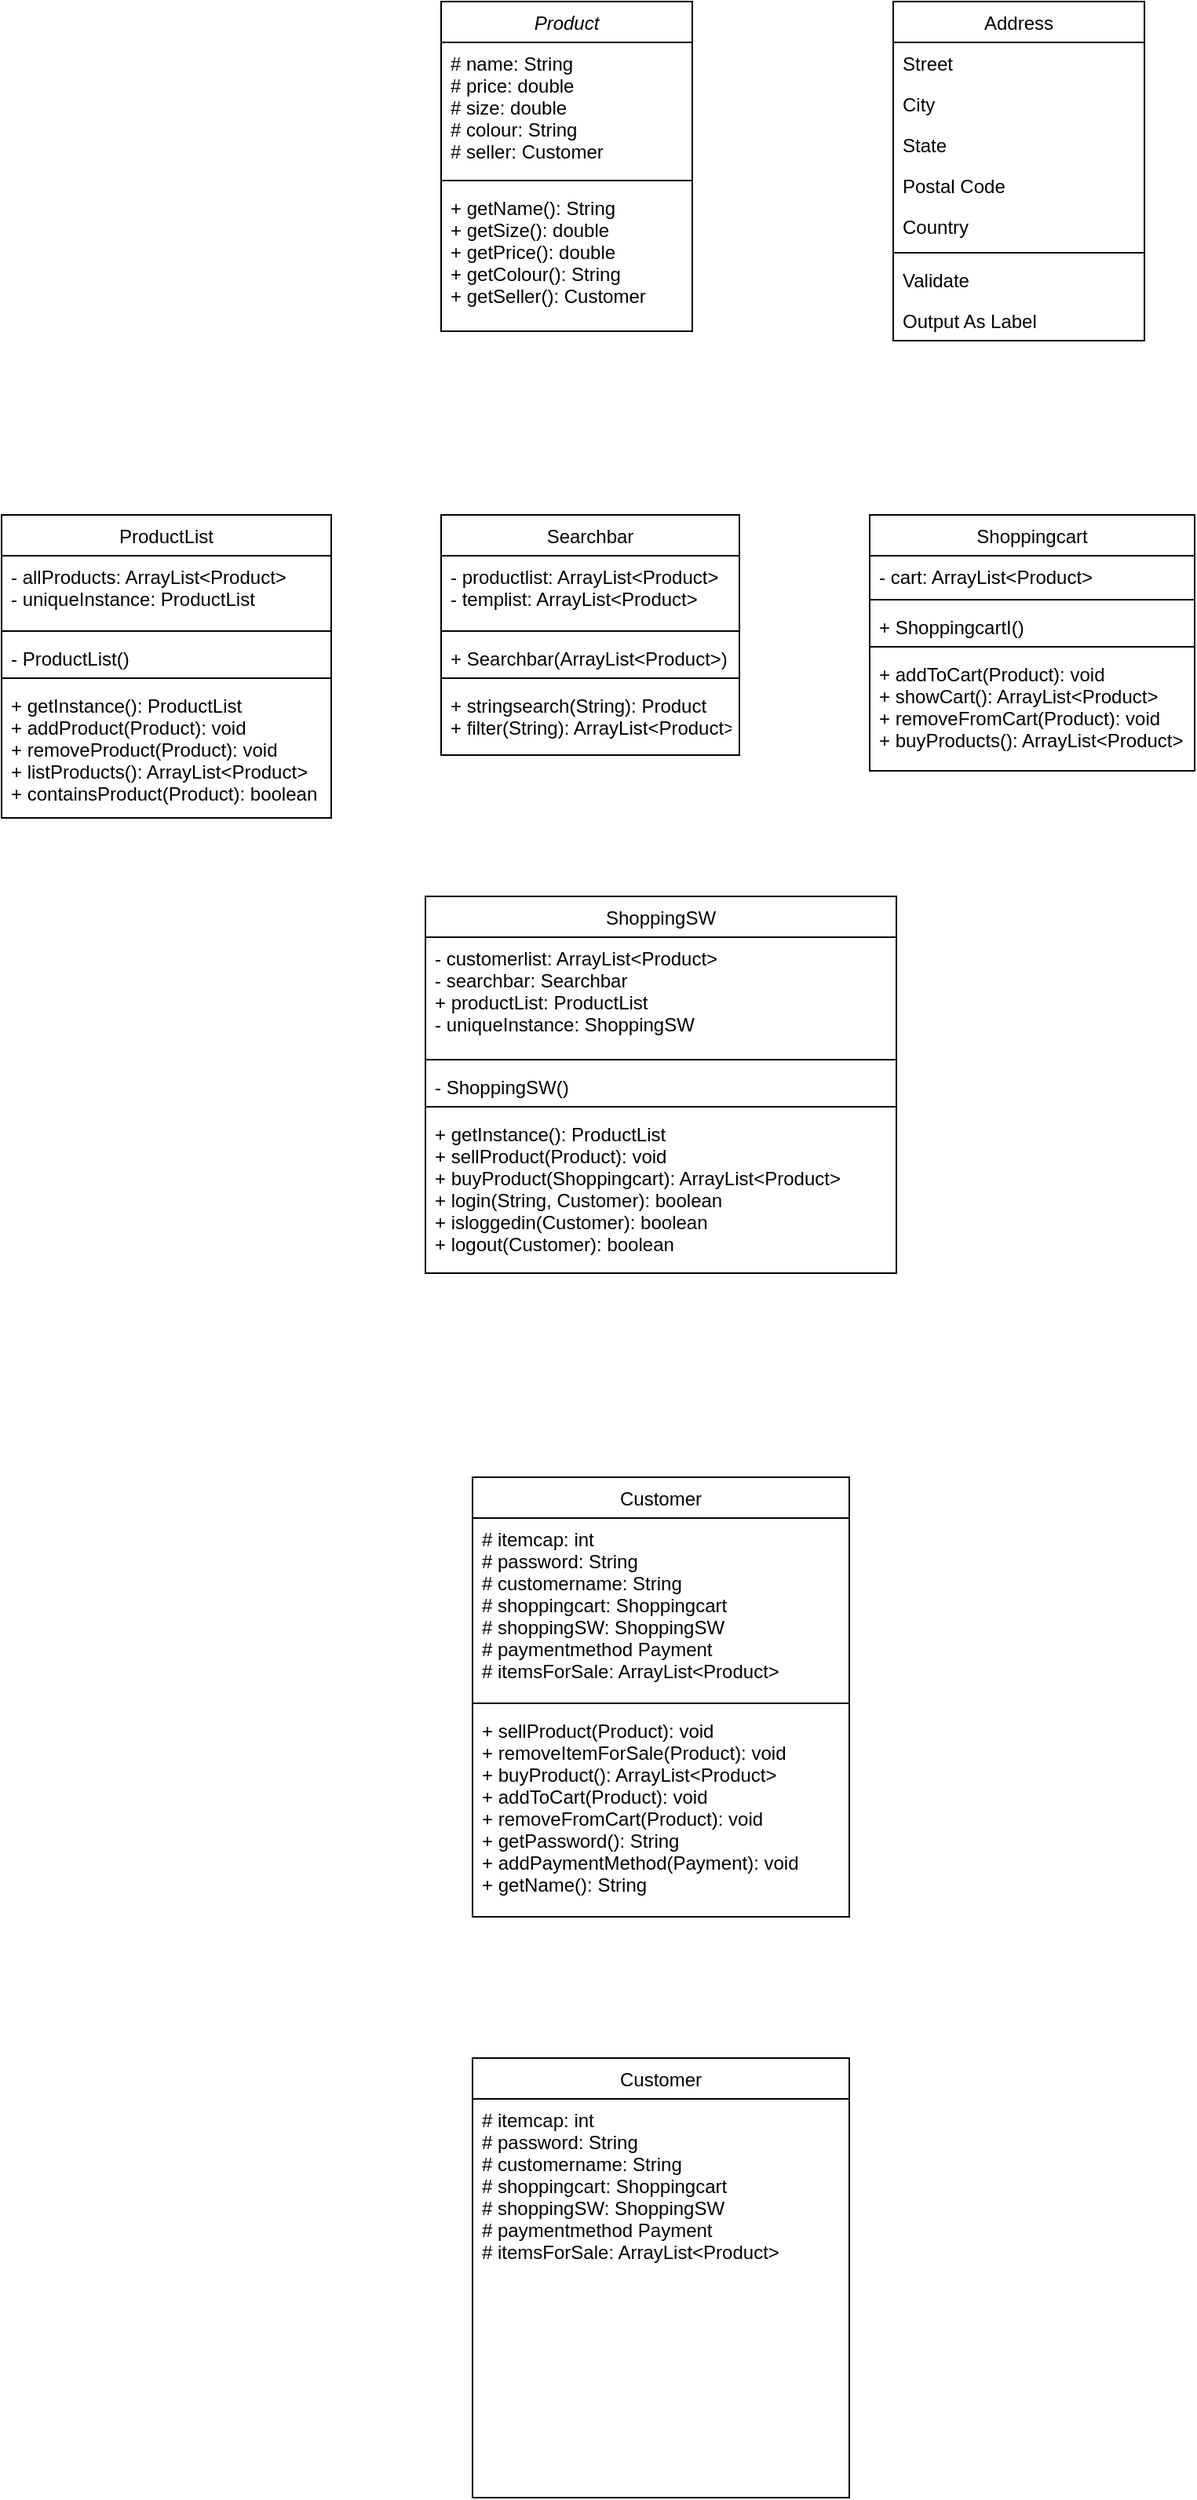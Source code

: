 <mxfile version="13.9.7" type="github">
  <diagram id="C5RBs43oDa-KdzZeNtuy" name="Page-1">
    <mxGraphModel dx="1481" dy="853" grid="1" gridSize="10" guides="1" tooltips="1" connect="1" arrows="1" fold="1" page="1" pageScale="1" pageWidth="827" pageHeight="1169" math="0" shadow="0">
      <root>
        <mxCell id="WIyWlLk6GJQsqaUBKTNV-0" />
        <mxCell id="WIyWlLk6GJQsqaUBKTNV-1" parent="WIyWlLk6GJQsqaUBKTNV-0" />
        <mxCell id="zkfFHV4jXpPFQw0GAbJ--0" value="Product" style="swimlane;fontStyle=2;align=center;verticalAlign=top;childLayout=stackLayout;horizontal=1;startSize=26;horizontalStack=0;resizeParent=1;resizeLast=0;collapsible=1;marginBottom=0;rounded=0;shadow=0;strokeWidth=1;" parent="WIyWlLk6GJQsqaUBKTNV-1" vertex="1">
          <mxGeometry x="220" y="120" width="160" height="210" as="geometry">
            <mxRectangle x="230" y="140" width="160" height="26" as="alternateBounds" />
          </mxGeometry>
        </mxCell>
        <mxCell id="zkfFHV4jXpPFQw0GAbJ--1" value="# name: String&#xa;# price: double&#xa;# size: double&#xa;# colour: String&#xa;# seller: Customer" style="text;align=left;verticalAlign=top;spacingLeft=4;spacingRight=4;overflow=hidden;rotatable=0;points=[[0,0.5],[1,0.5]];portConstraint=eastwest;" parent="zkfFHV4jXpPFQw0GAbJ--0" vertex="1">
          <mxGeometry y="26" width="160" height="84" as="geometry" />
        </mxCell>
        <mxCell id="zkfFHV4jXpPFQw0GAbJ--4" value="" style="line;html=1;strokeWidth=1;align=left;verticalAlign=middle;spacingTop=-1;spacingLeft=3;spacingRight=3;rotatable=0;labelPosition=right;points=[];portConstraint=eastwest;" parent="zkfFHV4jXpPFQw0GAbJ--0" vertex="1">
          <mxGeometry y="110" width="160" height="8" as="geometry" />
        </mxCell>
        <mxCell id="zkfFHV4jXpPFQw0GAbJ--5" value="+ getName(): String&#xa;+ getSize(): double&#xa;+ getPrice(): double&#xa;+ getColour(): String&#xa;+ getSeller(): Customer" style="text;align=left;verticalAlign=top;spacingLeft=4;spacingRight=4;overflow=hidden;rotatable=0;points=[[0,0.5],[1,0.5]];portConstraint=eastwest;" parent="zkfFHV4jXpPFQw0GAbJ--0" vertex="1">
          <mxGeometry y="118" width="160" height="92" as="geometry" />
        </mxCell>
        <mxCell id="zkfFHV4jXpPFQw0GAbJ--6" value="Searchbar" style="swimlane;fontStyle=0;align=center;verticalAlign=top;childLayout=stackLayout;horizontal=1;startSize=26;horizontalStack=0;resizeParent=1;resizeLast=0;collapsible=1;marginBottom=0;rounded=0;shadow=0;strokeWidth=1;" parent="WIyWlLk6GJQsqaUBKTNV-1" vertex="1">
          <mxGeometry x="220" y="447" width="190" height="153" as="geometry">
            <mxRectangle x="130" y="380" width="160" height="26" as="alternateBounds" />
          </mxGeometry>
        </mxCell>
        <mxCell id="zkfFHV4jXpPFQw0GAbJ--7" value="- productlist: ArrayList&lt;Product&gt;&#xa;- templist: ArrayList&lt;Product&gt;&#xa;" style="text;align=left;verticalAlign=top;spacingLeft=4;spacingRight=4;overflow=hidden;rotatable=0;points=[[0,0.5],[1,0.5]];portConstraint=eastwest;" parent="zkfFHV4jXpPFQw0GAbJ--6" vertex="1">
          <mxGeometry y="26" width="190" height="44" as="geometry" />
        </mxCell>
        <mxCell id="zkfFHV4jXpPFQw0GAbJ--9" value="" style="line;html=1;strokeWidth=1;align=left;verticalAlign=middle;spacingTop=-1;spacingLeft=3;spacingRight=3;rotatable=0;labelPosition=right;points=[];portConstraint=eastwest;" parent="zkfFHV4jXpPFQw0GAbJ--6" vertex="1">
          <mxGeometry y="70" width="190" height="8" as="geometry" />
        </mxCell>
        <mxCell id="zkfFHV4jXpPFQw0GAbJ--11" value="+ Searchbar(ArrayList&lt;Product&gt;)" style="text;align=left;verticalAlign=top;spacingLeft=4;spacingRight=4;overflow=hidden;rotatable=0;points=[[0,0.5],[1,0.5]];portConstraint=eastwest;" parent="zkfFHV4jXpPFQw0GAbJ--6" vertex="1">
          <mxGeometry y="78" width="190" height="22" as="geometry" />
        </mxCell>
        <mxCell id="yJvv-XalZOZq7SXCXMbF-12" value="" style="line;html=1;strokeWidth=1;align=left;verticalAlign=middle;spacingTop=-1;spacingLeft=3;spacingRight=3;rotatable=0;labelPosition=right;points=[];portConstraint=eastwest;" vertex="1" parent="zkfFHV4jXpPFQw0GAbJ--6">
          <mxGeometry y="100" width="190" height="8" as="geometry" />
        </mxCell>
        <mxCell id="yJvv-XalZOZq7SXCXMbF-11" value="+ stringsearch(String): Product&#xa;+ filter(String): ArrayList&lt;Product&gt;" style="text;align=left;verticalAlign=top;spacingLeft=4;spacingRight=4;overflow=hidden;rotatable=0;points=[[0,0.5],[1,0.5]];portConstraint=eastwest;" vertex="1" parent="zkfFHV4jXpPFQw0GAbJ--6">
          <mxGeometry y="108" width="190" height="40" as="geometry" />
        </mxCell>
        <mxCell id="zkfFHV4jXpPFQw0GAbJ--17" value="Address" style="swimlane;fontStyle=0;align=center;verticalAlign=top;childLayout=stackLayout;horizontal=1;startSize=26;horizontalStack=0;resizeParent=1;resizeLast=0;collapsible=1;marginBottom=0;rounded=0;shadow=0;strokeWidth=1;" parent="WIyWlLk6GJQsqaUBKTNV-1" vertex="1">
          <mxGeometry x="508" y="120" width="160" height="216" as="geometry">
            <mxRectangle x="550" y="140" width="160" height="26" as="alternateBounds" />
          </mxGeometry>
        </mxCell>
        <mxCell id="zkfFHV4jXpPFQw0GAbJ--18" value="Street" style="text;align=left;verticalAlign=top;spacingLeft=4;spacingRight=4;overflow=hidden;rotatable=0;points=[[0,0.5],[1,0.5]];portConstraint=eastwest;" parent="zkfFHV4jXpPFQw0GAbJ--17" vertex="1">
          <mxGeometry y="26" width="160" height="26" as="geometry" />
        </mxCell>
        <mxCell id="zkfFHV4jXpPFQw0GAbJ--19" value="City" style="text;align=left;verticalAlign=top;spacingLeft=4;spacingRight=4;overflow=hidden;rotatable=0;points=[[0,0.5],[1,0.5]];portConstraint=eastwest;rounded=0;shadow=0;html=0;" parent="zkfFHV4jXpPFQw0GAbJ--17" vertex="1">
          <mxGeometry y="52" width="160" height="26" as="geometry" />
        </mxCell>
        <mxCell id="zkfFHV4jXpPFQw0GAbJ--20" value="State" style="text;align=left;verticalAlign=top;spacingLeft=4;spacingRight=4;overflow=hidden;rotatable=0;points=[[0,0.5],[1,0.5]];portConstraint=eastwest;rounded=0;shadow=0;html=0;" parent="zkfFHV4jXpPFQw0GAbJ--17" vertex="1">
          <mxGeometry y="78" width="160" height="26" as="geometry" />
        </mxCell>
        <mxCell id="zkfFHV4jXpPFQw0GAbJ--21" value="Postal Code" style="text;align=left;verticalAlign=top;spacingLeft=4;spacingRight=4;overflow=hidden;rotatable=0;points=[[0,0.5],[1,0.5]];portConstraint=eastwest;rounded=0;shadow=0;html=0;" parent="zkfFHV4jXpPFQw0GAbJ--17" vertex="1">
          <mxGeometry y="104" width="160" height="26" as="geometry" />
        </mxCell>
        <mxCell id="zkfFHV4jXpPFQw0GAbJ--22" value="Country" style="text;align=left;verticalAlign=top;spacingLeft=4;spacingRight=4;overflow=hidden;rotatable=0;points=[[0,0.5],[1,0.5]];portConstraint=eastwest;rounded=0;shadow=0;html=0;" parent="zkfFHV4jXpPFQw0GAbJ--17" vertex="1">
          <mxGeometry y="130" width="160" height="26" as="geometry" />
        </mxCell>
        <mxCell id="zkfFHV4jXpPFQw0GAbJ--23" value="" style="line;html=1;strokeWidth=1;align=left;verticalAlign=middle;spacingTop=-1;spacingLeft=3;spacingRight=3;rotatable=0;labelPosition=right;points=[];portConstraint=eastwest;" parent="zkfFHV4jXpPFQw0GAbJ--17" vertex="1">
          <mxGeometry y="156" width="160" height="8" as="geometry" />
        </mxCell>
        <mxCell id="zkfFHV4jXpPFQw0GAbJ--24" value="Validate" style="text;align=left;verticalAlign=top;spacingLeft=4;spacingRight=4;overflow=hidden;rotatable=0;points=[[0,0.5],[1,0.5]];portConstraint=eastwest;" parent="zkfFHV4jXpPFQw0GAbJ--17" vertex="1">
          <mxGeometry y="164" width="160" height="26" as="geometry" />
        </mxCell>
        <mxCell id="zkfFHV4jXpPFQw0GAbJ--25" value="Output As Label" style="text;align=left;verticalAlign=top;spacingLeft=4;spacingRight=4;overflow=hidden;rotatable=0;points=[[0,0.5],[1,0.5]];portConstraint=eastwest;" parent="zkfFHV4jXpPFQw0GAbJ--17" vertex="1">
          <mxGeometry y="190" width="160" height="26" as="geometry" />
        </mxCell>
        <mxCell id="yJvv-XalZOZq7SXCXMbF-13" value="Shoppingcart" style="swimlane;fontStyle=0;align=center;verticalAlign=top;childLayout=stackLayout;horizontal=1;startSize=26;horizontalStack=0;resizeParent=1;resizeLast=0;collapsible=1;marginBottom=0;rounded=0;shadow=0;strokeWidth=1;" vertex="1" parent="WIyWlLk6GJQsqaUBKTNV-1">
          <mxGeometry x="493" y="447" width="207" height="163" as="geometry">
            <mxRectangle x="130" y="380" width="160" height="26" as="alternateBounds" />
          </mxGeometry>
        </mxCell>
        <mxCell id="yJvv-XalZOZq7SXCXMbF-14" value="- cart: ArrayList&lt;Product&gt;" style="text;align=left;verticalAlign=top;spacingLeft=4;spacingRight=4;overflow=hidden;rotatable=0;points=[[0,0.5],[1,0.5]];portConstraint=eastwest;" vertex="1" parent="yJvv-XalZOZq7SXCXMbF-13">
          <mxGeometry y="26" width="207" height="24" as="geometry" />
        </mxCell>
        <mxCell id="yJvv-XalZOZq7SXCXMbF-15" value="" style="line;html=1;strokeWidth=1;align=left;verticalAlign=middle;spacingTop=-1;spacingLeft=3;spacingRight=3;rotatable=0;labelPosition=right;points=[];portConstraint=eastwest;" vertex="1" parent="yJvv-XalZOZq7SXCXMbF-13">
          <mxGeometry y="50" width="207" height="8" as="geometry" />
        </mxCell>
        <mxCell id="yJvv-XalZOZq7SXCXMbF-16" value="+ ShoppingcartI()" style="text;align=left;verticalAlign=top;spacingLeft=4;spacingRight=4;overflow=hidden;rotatable=0;points=[[0,0.5],[1,0.5]];portConstraint=eastwest;" vertex="1" parent="yJvv-XalZOZq7SXCXMbF-13">
          <mxGeometry y="58" width="207" height="22" as="geometry" />
        </mxCell>
        <mxCell id="yJvv-XalZOZq7SXCXMbF-17" value="" style="line;html=1;strokeWidth=1;align=left;verticalAlign=middle;spacingTop=-1;spacingLeft=3;spacingRight=3;rotatable=0;labelPosition=right;points=[];portConstraint=eastwest;" vertex="1" parent="yJvv-XalZOZq7SXCXMbF-13">
          <mxGeometry y="80" width="207" height="8" as="geometry" />
        </mxCell>
        <mxCell id="yJvv-XalZOZq7SXCXMbF-18" value="+ addToCart(Product): void&#xa;+ showCart(): ArrayList&lt;Product&gt;&#xa;+ removeFromCart(Product): void&#xa;+ buyProducts(): ArrayList&lt;Product&gt;&#xa;" style="text;align=left;verticalAlign=top;spacingLeft=4;spacingRight=4;overflow=hidden;rotatable=0;points=[[0,0.5],[1,0.5]];portConstraint=eastwest;" vertex="1" parent="yJvv-XalZOZq7SXCXMbF-13">
          <mxGeometry y="88" width="207" height="62" as="geometry" />
        </mxCell>
        <mxCell id="yJvv-XalZOZq7SXCXMbF-19" value="ProductList" style="swimlane;fontStyle=0;align=center;verticalAlign=top;childLayout=stackLayout;horizontal=1;startSize=26;horizontalStack=0;resizeParent=1;resizeLast=0;collapsible=1;marginBottom=0;rounded=0;shadow=0;strokeWidth=1;" vertex="1" parent="WIyWlLk6GJQsqaUBKTNV-1">
          <mxGeometry x="-60" y="447" width="210" height="193" as="geometry">
            <mxRectangle x="130" y="380" width="160" height="26" as="alternateBounds" />
          </mxGeometry>
        </mxCell>
        <mxCell id="yJvv-XalZOZq7SXCXMbF-20" value="- allProducts: ArrayList&lt;Product&gt;&#xa;- uniqueInstance: ProductList" style="text;align=left;verticalAlign=top;spacingLeft=4;spacingRight=4;overflow=hidden;rotatable=0;points=[[0,0.5],[1,0.5]];portConstraint=eastwest;" vertex="1" parent="yJvv-XalZOZq7SXCXMbF-19">
          <mxGeometry y="26" width="210" height="44" as="geometry" />
        </mxCell>
        <mxCell id="yJvv-XalZOZq7SXCXMbF-21" value="" style="line;html=1;strokeWidth=1;align=left;verticalAlign=middle;spacingTop=-1;spacingLeft=3;spacingRight=3;rotatable=0;labelPosition=right;points=[];portConstraint=eastwest;" vertex="1" parent="yJvv-XalZOZq7SXCXMbF-19">
          <mxGeometry y="70" width="210" height="8" as="geometry" />
        </mxCell>
        <mxCell id="yJvv-XalZOZq7SXCXMbF-22" value="- ProductList()" style="text;align=left;verticalAlign=top;spacingLeft=4;spacingRight=4;overflow=hidden;rotatable=0;points=[[0,0.5],[1,0.5]];portConstraint=eastwest;" vertex="1" parent="yJvv-XalZOZq7SXCXMbF-19">
          <mxGeometry y="78" width="210" height="22" as="geometry" />
        </mxCell>
        <mxCell id="yJvv-XalZOZq7SXCXMbF-23" value="" style="line;html=1;strokeWidth=1;align=left;verticalAlign=middle;spacingTop=-1;spacingLeft=3;spacingRight=3;rotatable=0;labelPosition=right;points=[];portConstraint=eastwest;" vertex="1" parent="yJvv-XalZOZq7SXCXMbF-19">
          <mxGeometry y="100" width="210" height="8" as="geometry" />
        </mxCell>
        <mxCell id="yJvv-XalZOZq7SXCXMbF-24" value="+ getInstance(): ProductList&#xa;+ addProduct(Product): void&#xa;+ removeProduct(Product): void&#xa;+ listProducts(): ArrayList&lt;Product&gt;&#xa;+ containsProduct(Product): boolean" style="text;align=left;verticalAlign=top;spacingLeft=4;spacingRight=4;overflow=hidden;rotatable=0;points=[[0,0.5],[1,0.5]];portConstraint=eastwest;" vertex="1" parent="yJvv-XalZOZq7SXCXMbF-19">
          <mxGeometry y="108" width="210" height="82" as="geometry" />
        </mxCell>
        <mxCell id="yJvv-XalZOZq7SXCXMbF-25" value="ShoppingSW" style="swimlane;fontStyle=0;align=center;verticalAlign=top;childLayout=stackLayout;horizontal=1;startSize=26;horizontalStack=0;resizeParent=1;resizeLast=0;collapsible=1;marginBottom=0;rounded=0;shadow=0;strokeWidth=1;" vertex="1" parent="WIyWlLk6GJQsqaUBKTNV-1">
          <mxGeometry x="210" y="690" width="300" height="240" as="geometry">
            <mxRectangle x="130" y="380" width="160" height="26" as="alternateBounds" />
          </mxGeometry>
        </mxCell>
        <mxCell id="yJvv-XalZOZq7SXCXMbF-26" value="- customerlist: ArrayList&lt;Product&gt;&#xa;- searchbar: Searchbar&#xa;+ productList: ProductList&#xa;- uniqueInstance: ShoppingSW" style="text;align=left;verticalAlign=top;spacingLeft=4;spacingRight=4;overflow=hidden;rotatable=0;points=[[0,0.5],[1,0.5]];portConstraint=eastwest;" vertex="1" parent="yJvv-XalZOZq7SXCXMbF-25">
          <mxGeometry y="26" width="300" height="74" as="geometry" />
        </mxCell>
        <mxCell id="yJvv-XalZOZq7SXCXMbF-27" value="" style="line;html=1;strokeWidth=1;align=left;verticalAlign=middle;spacingTop=-1;spacingLeft=3;spacingRight=3;rotatable=0;labelPosition=right;points=[];portConstraint=eastwest;" vertex="1" parent="yJvv-XalZOZq7SXCXMbF-25">
          <mxGeometry y="100" width="300" height="8" as="geometry" />
        </mxCell>
        <mxCell id="yJvv-XalZOZq7SXCXMbF-28" value="- ShoppingSW()" style="text;align=left;verticalAlign=top;spacingLeft=4;spacingRight=4;overflow=hidden;rotatable=0;points=[[0,0.5],[1,0.5]];portConstraint=eastwest;" vertex="1" parent="yJvv-XalZOZq7SXCXMbF-25">
          <mxGeometry y="108" width="300" height="22" as="geometry" />
        </mxCell>
        <mxCell id="yJvv-XalZOZq7SXCXMbF-29" value="" style="line;html=1;strokeWidth=1;align=left;verticalAlign=middle;spacingTop=-1;spacingLeft=3;spacingRight=3;rotatable=0;labelPosition=right;points=[];portConstraint=eastwest;" vertex="1" parent="yJvv-XalZOZq7SXCXMbF-25">
          <mxGeometry y="130" width="300" height="8" as="geometry" />
        </mxCell>
        <mxCell id="yJvv-XalZOZq7SXCXMbF-30" value="+ getInstance(): ProductList&#xa;+ sellProduct(Product): void&#xa;+ buyProduct(Shoppingcart): ArrayList&lt;Product&gt;&#xa;+ login(String, Customer): boolean&#xa;+ isloggedin(Customer): boolean&#xa;+ logout(Customer): boolean" style="text;align=left;verticalAlign=top;spacingLeft=4;spacingRight=4;overflow=hidden;rotatable=0;points=[[0,0.5],[1,0.5]];portConstraint=eastwest;" vertex="1" parent="yJvv-XalZOZq7SXCXMbF-25">
          <mxGeometry y="138" width="300" height="92" as="geometry" />
        </mxCell>
        <mxCell id="yJvv-XalZOZq7SXCXMbF-31" value="Customer" style="swimlane;fontStyle=0;align=center;verticalAlign=top;childLayout=stackLayout;horizontal=1;startSize=26;horizontalStack=0;resizeParent=1;resizeLast=0;collapsible=1;marginBottom=0;rounded=0;shadow=0;strokeWidth=1;" vertex="1" parent="WIyWlLk6GJQsqaUBKTNV-1">
          <mxGeometry x="240" y="1060" width="240" height="280" as="geometry">
            <mxRectangle x="130" y="380" width="160" height="26" as="alternateBounds" />
          </mxGeometry>
        </mxCell>
        <mxCell id="yJvv-XalZOZq7SXCXMbF-32" value="# itemcap: int&#xa;# password: String&#xa;# customername: String&#xa;# shoppingcart: Shoppingcart&#xa;# shoppingSW: ShoppingSW&#xa;# paymentmethod Payment&#xa;# itemsForSale: ArrayList&lt;Product&gt;&#xa;" style="text;align=left;verticalAlign=top;spacingLeft=4;spacingRight=4;overflow=hidden;rotatable=0;points=[[0,0.5],[1,0.5]];portConstraint=eastwest;" vertex="1" parent="yJvv-XalZOZq7SXCXMbF-31">
          <mxGeometry y="26" width="240" height="114" as="geometry" />
        </mxCell>
        <mxCell id="yJvv-XalZOZq7SXCXMbF-35" value="" style="line;html=1;strokeWidth=1;align=left;verticalAlign=middle;spacingTop=-1;spacingLeft=3;spacingRight=3;rotatable=0;labelPosition=right;points=[];portConstraint=eastwest;" vertex="1" parent="yJvv-XalZOZq7SXCXMbF-31">
          <mxGeometry y="140" width="240" height="8" as="geometry" />
        </mxCell>
        <mxCell id="yJvv-XalZOZq7SXCXMbF-36" value="+ sellProduct(Product): void&#xa;+ removeItemForSale(Product): void&#xa;+ buyProduct(): ArrayList&lt;Product&gt;&#xa;+ addToCart(Product): void&#xa;+ removeFromCart(Product): void&#xa;+ getPassword(): String&#xa;+ addPaymentMethod(Payment): void&#xa;+ getName(): String" style="text;align=left;verticalAlign=top;spacingLeft=4;spacingRight=4;overflow=hidden;rotatable=0;points=[[0,0.5],[1,0.5]];portConstraint=eastwest;" vertex="1" parent="yJvv-XalZOZq7SXCXMbF-31">
          <mxGeometry y="148" width="240" height="122" as="geometry" />
        </mxCell>
        <mxCell id="yJvv-XalZOZq7SXCXMbF-37" value="Customer" style="swimlane;fontStyle=0;align=center;verticalAlign=top;childLayout=stackLayout;horizontal=1;startSize=26;horizontalStack=0;resizeParent=1;resizeLast=0;collapsible=1;marginBottom=0;rounded=0;shadow=0;strokeWidth=1;" vertex="1" parent="WIyWlLk6GJQsqaUBKTNV-1">
          <mxGeometry x="240" y="1430" width="240" height="280" as="geometry">
            <mxRectangle x="130" y="380" width="160" height="26" as="alternateBounds" />
          </mxGeometry>
        </mxCell>
        <mxCell id="yJvv-XalZOZq7SXCXMbF-38" value="# itemcap: int&#xa;# password: String&#xa;# customername: String&#xa;# shoppingcart: Shoppingcart&#xa;# shoppingSW: ShoppingSW&#xa;# paymentmethod Payment&#xa;# itemsForSale: ArrayList&lt;Product&gt;&#xa;" style="text;align=left;verticalAlign=top;spacingLeft=4;spacingRight=4;overflow=hidden;rotatable=0;points=[[0,0.5],[1,0.5]];portConstraint=eastwest;" vertex="1" parent="yJvv-XalZOZq7SXCXMbF-37">
          <mxGeometry y="26" width="240" height="114" as="geometry" />
        </mxCell>
      </root>
    </mxGraphModel>
  </diagram>
</mxfile>
